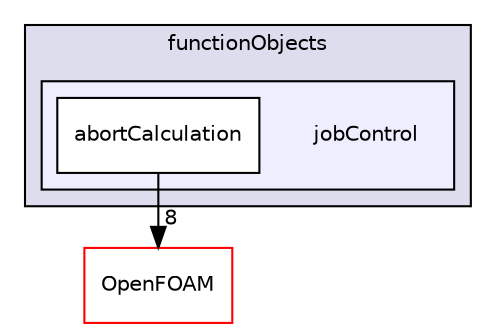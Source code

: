 digraph "src/postProcessing/functionObjects/jobControl" {
  bgcolor=transparent;
  compound=true
  node [ fontsize="10", fontname="Helvetica"];
  edge [ labelfontsize="10", labelfontname="Helvetica"];
  subgraph clusterdir_e82badcb6e86a7406e8ef8dc75ac578f {
    graph [ bgcolor="#ddddee", pencolor="black", label="functionObjects" fontname="Helvetica", fontsize="10", URL="dir_e82badcb6e86a7406e8ef8dc75ac578f.html"]
  subgraph clusterdir_bf79efb52b97cc1c07e99ec331a6c6d4 {
    graph [ bgcolor="#eeeeff", pencolor="black", label="" URL="dir_bf79efb52b97cc1c07e99ec331a6c6d4.html"];
    dir_bf79efb52b97cc1c07e99ec331a6c6d4 [shape=plaintext label="jobControl"];
    dir_1c65a0e2c47a639d9044e15282f273ea [shape=box label="abortCalculation" color="black" fillcolor="white" style="filled" URL="dir_1c65a0e2c47a639d9044e15282f273ea.html"];
  }
  }
  dir_c5473ff19b20e6ec4dfe5c310b3778a8 [shape=box label="OpenFOAM" color="red" URL="dir_c5473ff19b20e6ec4dfe5c310b3778a8.html"];
  dir_1c65a0e2c47a639d9044e15282f273ea->dir_c5473ff19b20e6ec4dfe5c310b3778a8 [headlabel="8", labeldistance=1.5 headhref="dir_002485_001888.html"];
}
